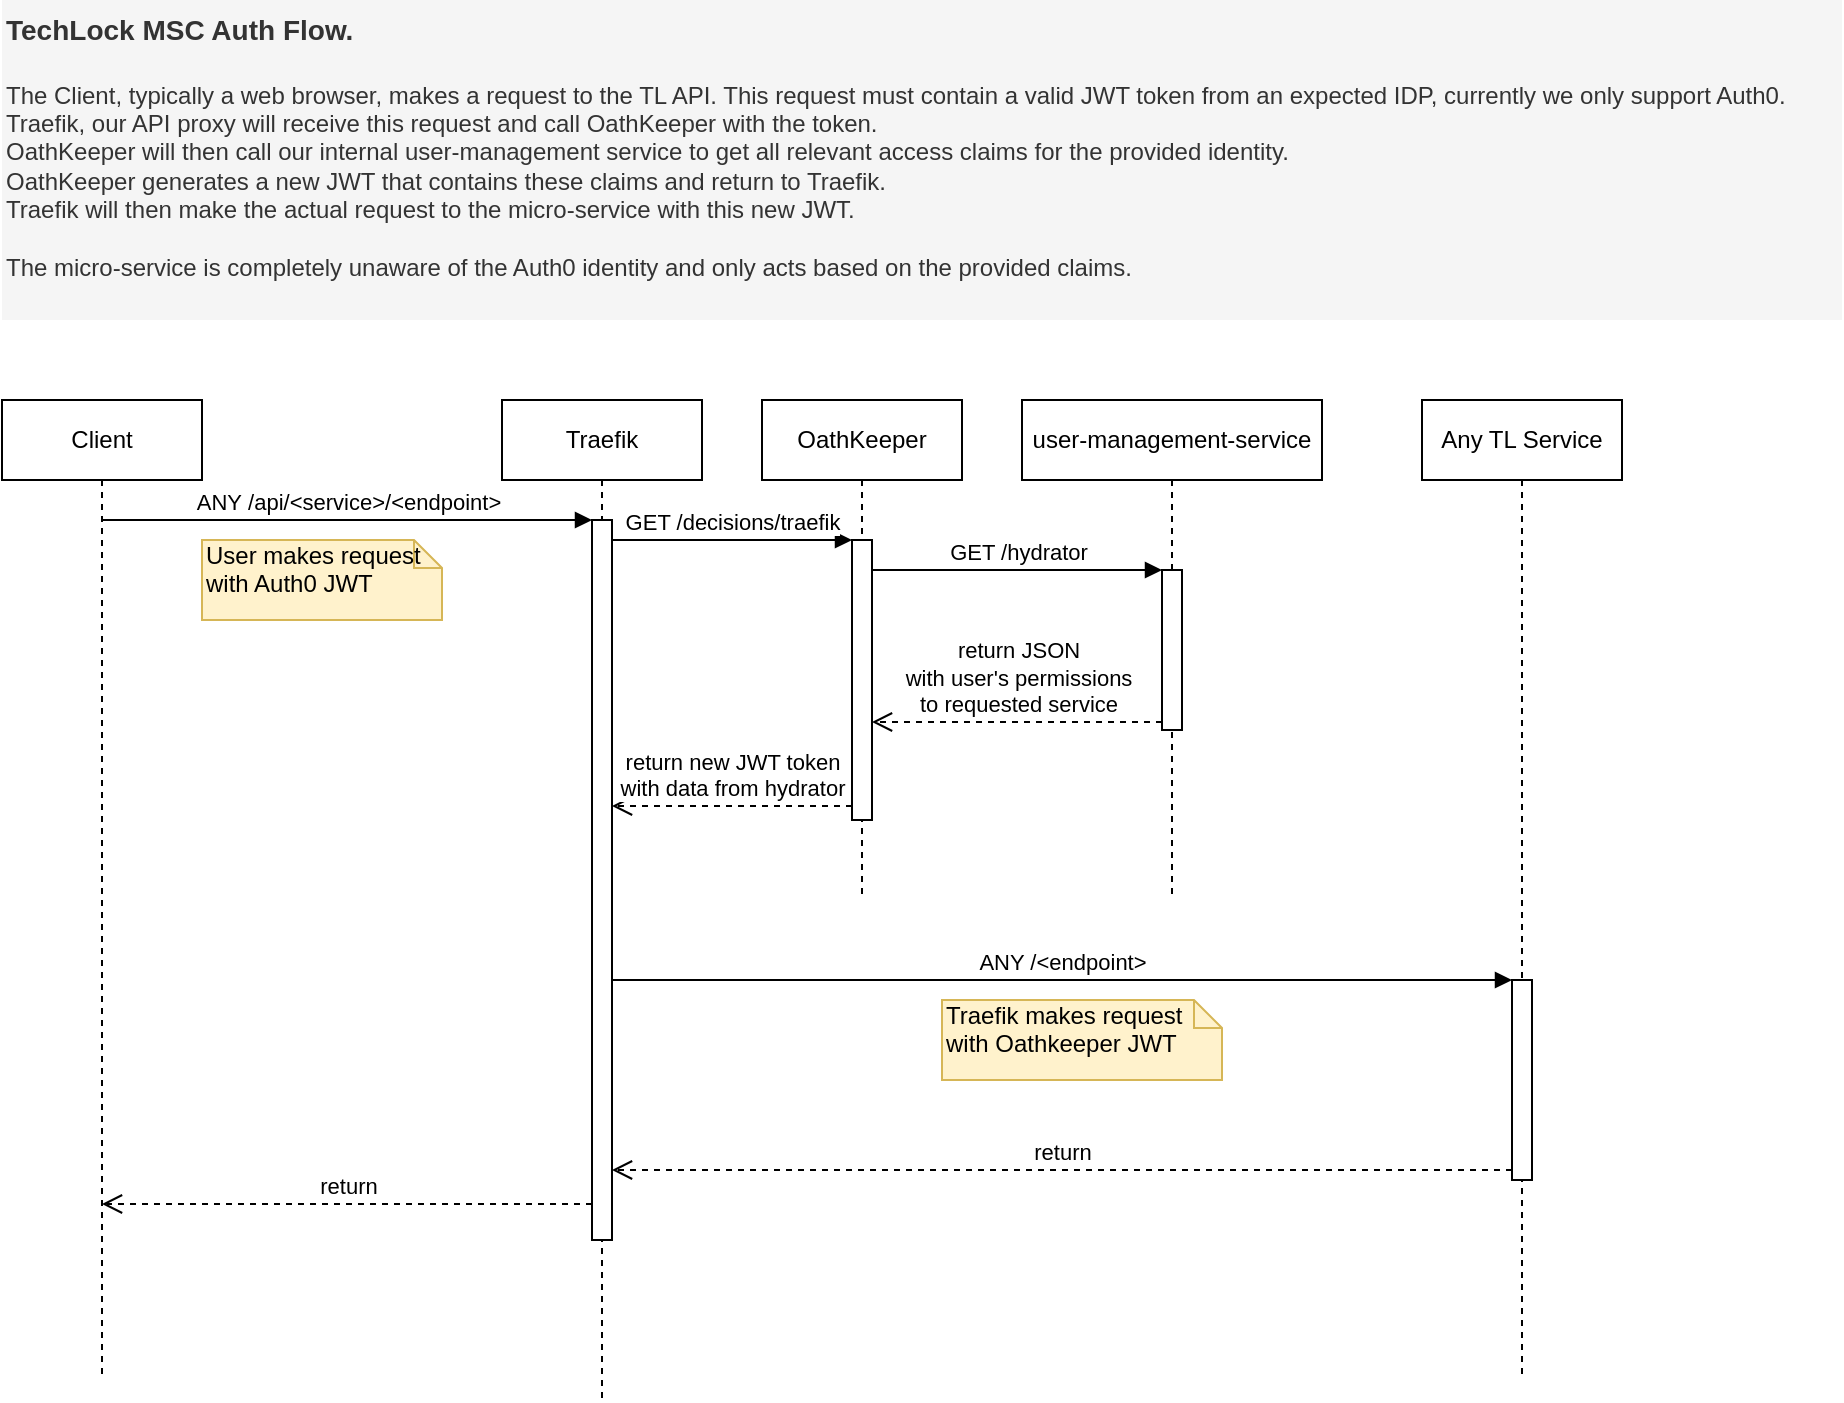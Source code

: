 <mxfile version="12.1.8" type="device" pages="1"><diagram id="QgomCMOXu4MMRJVvnjjd" name="Page-1"><mxGraphModel dx="1391" dy="762" grid="1" gridSize="10" guides="1" tooltips="1" connect="1" arrows="1" fold="1" page="1" pageScale="1" pageWidth="1100" pageHeight="850" math="0" shadow="0"><root><mxCell id="0"/><mxCell id="1" parent="0"/><mxCell id="AR-5HwkvVyZxpNm8MXx_-1" value="Client" style="shape=umlLifeline;perimeter=lifelinePerimeter;whiteSpace=wrap;html=1;container=1;collapsible=0;recursiveResize=0;outlineConnect=0;" vertex="1" parent="1"><mxGeometry x="20" y="220" width="100" height="490" as="geometry"/></mxCell><mxCell id="AR-5HwkvVyZxpNm8MXx_-2" value="Traefik" style="shape=umlLifeline;perimeter=lifelinePerimeter;whiteSpace=wrap;html=1;container=1;collapsible=0;recursiveResize=0;outlineConnect=0;" vertex="1" parent="1"><mxGeometry x="270" y="220" width="100" height="500" as="geometry"/></mxCell><mxCell id="AR-5HwkvVyZxpNm8MXx_-7" value="" style="html=1;points=[];perimeter=orthogonalPerimeter;" vertex="1" parent="AR-5HwkvVyZxpNm8MXx_-2"><mxGeometry x="45" y="60" width="10" height="360" as="geometry"/></mxCell><mxCell id="AR-5HwkvVyZxpNm8MXx_-3" value="OathKeeper" style="shape=umlLifeline;perimeter=lifelinePerimeter;whiteSpace=wrap;html=1;container=1;collapsible=0;recursiveResize=0;outlineConnect=0;" vertex="1" parent="1"><mxGeometry x="400" y="220" width="100" height="250" as="geometry"/></mxCell><mxCell id="AR-5HwkvVyZxpNm8MXx_-10" value="" style="html=1;points=[];perimeter=orthogonalPerimeter;" vertex="1" parent="AR-5HwkvVyZxpNm8MXx_-3"><mxGeometry x="45" y="70" width="10" height="140" as="geometry"/></mxCell><mxCell id="AR-5HwkvVyZxpNm8MXx_-4" value="user-management-service" style="shape=umlLifeline;perimeter=lifelinePerimeter;whiteSpace=wrap;html=1;container=1;collapsible=0;recursiveResize=0;outlineConnect=0;" vertex="1" parent="1"><mxGeometry x="530" y="220" width="150" height="250" as="geometry"/></mxCell><mxCell id="AR-5HwkvVyZxpNm8MXx_-21" value="" style="html=1;points=[];perimeter=orthogonalPerimeter;" vertex="1" parent="AR-5HwkvVyZxpNm8MXx_-4"><mxGeometry x="70" y="85" width="10" height="80" as="geometry"/></mxCell><mxCell id="AR-5HwkvVyZxpNm8MXx_-5" value="Any TL Service" style="shape=umlLifeline;perimeter=lifelinePerimeter;whiteSpace=wrap;html=1;container=1;collapsible=0;recursiveResize=0;outlineConnect=0;" vertex="1" parent="1"><mxGeometry x="730" y="220" width="100" height="490" as="geometry"/></mxCell><mxCell id="AR-5HwkvVyZxpNm8MXx_-16" value="" style="html=1;points=[];perimeter=orthogonalPerimeter;" vertex="1" parent="AR-5HwkvVyZxpNm8MXx_-5"><mxGeometry x="45" y="290" width="10" height="100" as="geometry"/></mxCell><mxCell id="AR-5HwkvVyZxpNm8MXx_-8" value="ANY&amp;nbsp;/api/&amp;lt;service&amp;gt;/&amp;lt;endpoint&amp;gt;" style="html=1;verticalAlign=bottom;endArrow=block;entryX=0;entryY=0;" edge="1" target="AR-5HwkvVyZxpNm8MXx_-7" parent="1" source="AR-5HwkvVyZxpNm8MXx_-1"><mxGeometry relative="1" as="geometry"><mxPoint x="235" y="280" as="sourcePoint"/></mxGeometry></mxCell><mxCell id="AR-5HwkvVyZxpNm8MXx_-9" value="return" style="html=1;verticalAlign=bottom;endArrow=open;dashed=1;endSize=8;exitX=0;exitY=0.95;" edge="1" source="AR-5HwkvVyZxpNm8MXx_-7" parent="1" target="AR-5HwkvVyZxpNm8MXx_-1"><mxGeometry relative="1" as="geometry"><mxPoint x="235" y="356" as="targetPoint"/></mxGeometry></mxCell><mxCell id="AR-5HwkvVyZxpNm8MXx_-11" value="GET /decisions/traefik" style="html=1;verticalAlign=bottom;endArrow=block;entryX=0;entryY=0;" edge="1" target="AR-5HwkvVyZxpNm8MXx_-10" parent="1" source="AR-5HwkvVyZxpNm8MXx_-7"><mxGeometry relative="1" as="geometry"><mxPoint x="350" y="290" as="sourcePoint"/></mxGeometry></mxCell><mxCell id="AR-5HwkvVyZxpNm8MXx_-12" value="return new JWT token&lt;br&gt;with data from hydrator" style="html=1;verticalAlign=bottom;endArrow=open;dashed=1;endSize=8;exitX=0;exitY=0.95;" edge="1" source="AR-5HwkvVyZxpNm8MXx_-10" parent="1" target="AR-5HwkvVyZxpNm8MXx_-7"><mxGeometry relative="1" as="geometry"><mxPoint x="375" y="366" as="targetPoint"/></mxGeometry></mxCell><mxCell id="AR-5HwkvVyZxpNm8MXx_-17" value="ANY /&amp;lt;endpoint&amp;gt;" style="html=1;verticalAlign=bottom;endArrow=block;entryX=0;entryY=0;" edge="1" target="AR-5HwkvVyZxpNm8MXx_-16" parent="1" source="AR-5HwkvVyZxpNm8MXx_-7"><mxGeometry relative="1" as="geometry"><mxPoint x="705" y="510" as="sourcePoint"/></mxGeometry></mxCell><mxCell id="AR-5HwkvVyZxpNm8MXx_-18" value="return" style="html=1;verticalAlign=bottom;endArrow=open;dashed=1;endSize=8;exitX=0;exitY=0.95;" edge="1" source="AR-5HwkvVyZxpNm8MXx_-16" parent="1" target="AR-5HwkvVyZxpNm8MXx_-7"><mxGeometry relative="1" as="geometry"><mxPoint x="705" y="586" as="targetPoint"/></mxGeometry></mxCell><mxCell id="AR-5HwkvVyZxpNm8MXx_-19" value="User makes request with Auth0 JWT" style="shape=note;whiteSpace=wrap;html=1;size=14;verticalAlign=top;align=left;spacingTop=-6;fillColor=#fff2cc;strokeColor=#d6b656;" vertex="1" parent="1"><mxGeometry x="120" y="290" width="120" height="40" as="geometry"/></mxCell><mxCell id="AR-5HwkvVyZxpNm8MXx_-20" value="Traefik makes request with Oathkeeper JWT" style="shape=note;whiteSpace=wrap;html=1;size=14;verticalAlign=top;align=left;spacingTop=-6;fillColor=#fff2cc;strokeColor=#d6b656;" vertex="1" parent="1"><mxGeometry x="490" y="520" width="140" height="40" as="geometry"/></mxCell><mxCell id="AR-5HwkvVyZxpNm8MXx_-22" value="GET /hydrator" style="html=1;verticalAlign=bottom;endArrow=block;entryX=0;entryY=0;" edge="1" target="AR-5HwkvVyZxpNm8MXx_-21" parent="1" source="AR-5HwkvVyZxpNm8MXx_-10"><mxGeometry relative="1" as="geometry"><mxPoint x="530" y="305" as="sourcePoint"/></mxGeometry></mxCell><mxCell id="AR-5HwkvVyZxpNm8MXx_-23" value="return JSON &lt;br&gt;with user's permissions &lt;br&gt;to requested service" style="html=1;verticalAlign=bottom;endArrow=open;dashed=1;endSize=8;exitX=0;exitY=0.95;" edge="1" source="AR-5HwkvVyZxpNm8MXx_-21" parent="1" target="AR-5HwkvVyZxpNm8MXx_-10"><mxGeometry relative="1" as="geometry"><mxPoint x="530" y="381" as="targetPoint"/></mxGeometry></mxCell><mxCell id="AR-5HwkvVyZxpNm8MXx_-24" value="&lt;b style=&quot;font-size: 14px&quot;&gt;TechLock MSC Auth Flow.&lt;br&gt;&lt;br&gt;&lt;/b&gt;The Client, typically a web browser, makes a request to the TL API. This request must contain a valid JWT token from an expected IDP, currently we only support Auth0.&lt;br&gt;Traefik, our API proxy will receive this request and call OathKeeper with the token. &lt;br&gt;OathKeeper will then call our internal user-management service to get all relevant access claims for the provided identity.&lt;br&gt;OathKeeper generates a new JWT that contains these claims and return to Traefik.&lt;br&gt;Traefik will then make the actual request to the micro-service with this new JWT.&lt;br&gt;&lt;br&gt;The micro-service is completely unaware of the Auth0 identity and only acts based on the provided claims." style="html=1;fillColor=#f5f5f5;strokeColor=none;fontColor=#333333;align=left;verticalAlign=top;" vertex="1" parent="1"><mxGeometry x="20" y="20" width="920" height="160" as="geometry"/></mxCell></root></mxGraphModel></diagram></mxfile>